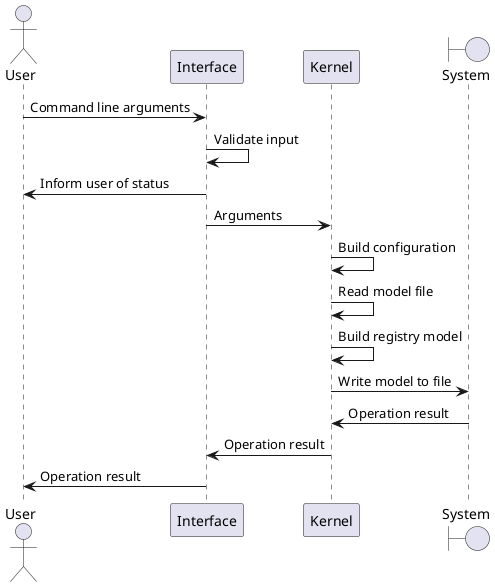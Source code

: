 @startuml
actor       User        as Usr
participant Interface   as Int
participant Kernel      as Ker
boundary    System      as Sys

Usr -> Int: Command line arguments
Int -> Int: Validate input
Int -> Usr: Inform user of status
Int -> Ker: Arguments
Ker -> Ker: Build configuration
Ker -> Ker: Read model file
Ker -> Ker: Build registry model
Ker -> Sys: Write model to file
Sys -> Ker: Operation result
Ker -> Int: Operation result
Int -> Usr: Operation result
@enduml